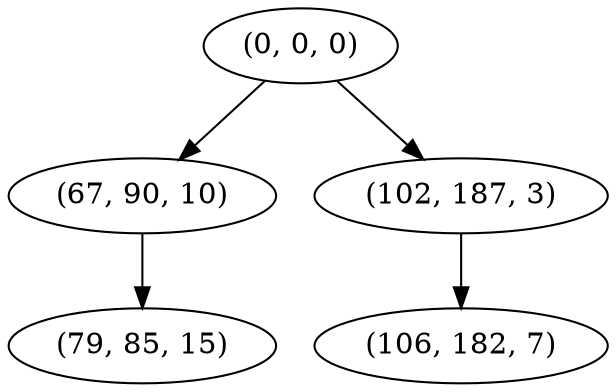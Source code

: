 digraph tree {
    "(0, 0, 0)";
    "(67, 90, 10)";
    "(79, 85, 15)";
    "(102, 187, 3)";
    "(106, 182, 7)";
    "(0, 0, 0)" -> "(67, 90, 10)";
    "(0, 0, 0)" -> "(102, 187, 3)";
    "(67, 90, 10)" -> "(79, 85, 15)";
    "(102, 187, 3)" -> "(106, 182, 7)";
}
